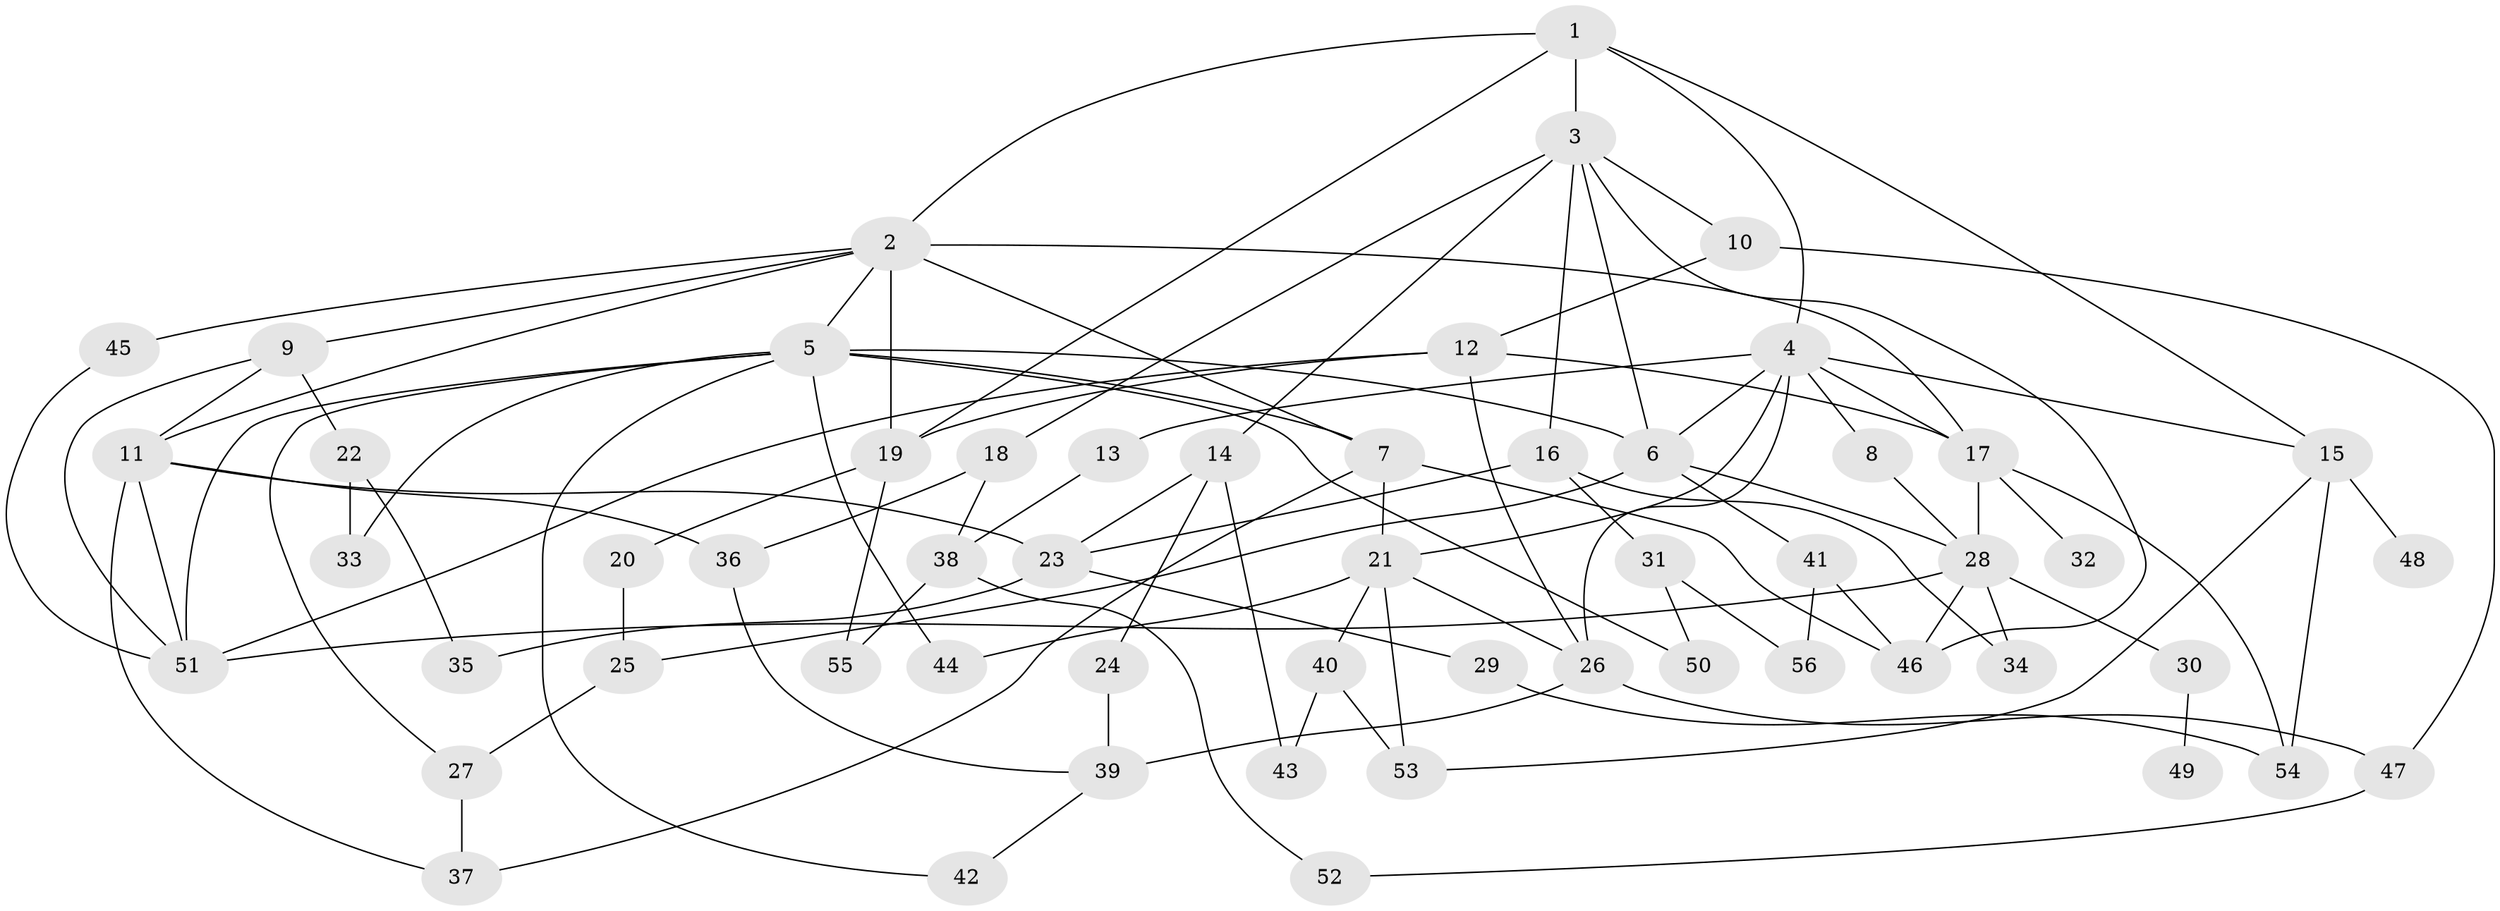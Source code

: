 // original degree distribution, {6: 0.05263157894736842, 8: 0.015037593984962405, 9: 0.007518796992481203, 5: 0.06766917293233082, 3: 0.17293233082706766, 7: 0.015037593984962405, 1: 0.21804511278195488, 2: 0.3684210526315789, 4: 0.08270676691729323}
// Generated by graph-tools (version 1.1) at 2025/49/03/04/25 22:49:16]
// undirected, 56 vertices, 102 edges
graph export_dot {
  node [color=gray90,style=filled];
  1;
  2;
  3;
  4;
  5;
  6;
  7;
  8;
  9;
  10;
  11;
  12;
  13;
  14;
  15;
  16;
  17;
  18;
  19;
  20;
  21;
  22;
  23;
  24;
  25;
  26;
  27;
  28;
  29;
  30;
  31;
  32;
  33;
  34;
  35;
  36;
  37;
  38;
  39;
  40;
  41;
  42;
  43;
  44;
  45;
  46;
  47;
  48;
  49;
  50;
  51;
  52;
  53;
  54;
  55;
  56;
  1 -- 2 [weight=1.0];
  1 -- 3 [weight=1.0];
  1 -- 4 [weight=1.0];
  1 -- 15 [weight=1.0];
  1 -- 19 [weight=1.0];
  2 -- 5 [weight=1.0];
  2 -- 7 [weight=1.0];
  2 -- 9 [weight=1.0];
  2 -- 11 [weight=1.0];
  2 -- 17 [weight=1.0];
  2 -- 19 [weight=2.0];
  2 -- 45 [weight=1.0];
  3 -- 6 [weight=1.0];
  3 -- 10 [weight=1.0];
  3 -- 14 [weight=1.0];
  3 -- 16 [weight=1.0];
  3 -- 18 [weight=1.0];
  3 -- 46 [weight=1.0];
  4 -- 6 [weight=2.0];
  4 -- 8 [weight=1.0];
  4 -- 13 [weight=1.0];
  4 -- 15 [weight=1.0];
  4 -- 17 [weight=1.0];
  4 -- 21 [weight=2.0];
  4 -- 26 [weight=2.0];
  5 -- 6 [weight=1.0];
  5 -- 7 [weight=1.0];
  5 -- 27 [weight=1.0];
  5 -- 33 [weight=1.0];
  5 -- 42 [weight=1.0];
  5 -- 44 [weight=1.0];
  5 -- 50 [weight=1.0];
  5 -- 51 [weight=1.0];
  6 -- 25 [weight=1.0];
  6 -- 28 [weight=1.0];
  6 -- 41 [weight=3.0];
  7 -- 21 [weight=1.0];
  7 -- 37 [weight=1.0];
  7 -- 46 [weight=1.0];
  8 -- 28 [weight=1.0];
  9 -- 11 [weight=1.0];
  9 -- 22 [weight=1.0];
  9 -- 51 [weight=1.0];
  10 -- 12 [weight=4.0];
  10 -- 47 [weight=1.0];
  11 -- 23 [weight=1.0];
  11 -- 36 [weight=1.0];
  11 -- 37 [weight=1.0];
  11 -- 51 [weight=1.0];
  12 -- 17 [weight=1.0];
  12 -- 19 [weight=1.0];
  12 -- 26 [weight=1.0];
  12 -- 51 [weight=2.0];
  13 -- 38 [weight=1.0];
  14 -- 23 [weight=1.0];
  14 -- 24 [weight=1.0];
  14 -- 43 [weight=1.0];
  15 -- 48 [weight=1.0];
  15 -- 53 [weight=1.0];
  15 -- 54 [weight=1.0];
  16 -- 23 [weight=1.0];
  16 -- 31 [weight=2.0];
  16 -- 34 [weight=1.0];
  17 -- 28 [weight=1.0];
  17 -- 32 [weight=1.0];
  17 -- 54 [weight=1.0];
  18 -- 36 [weight=1.0];
  18 -- 38 [weight=1.0];
  19 -- 20 [weight=2.0];
  19 -- 55 [weight=1.0];
  20 -- 25 [weight=1.0];
  21 -- 26 [weight=1.0];
  21 -- 40 [weight=2.0];
  21 -- 44 [weight=1.0];
  21 -- 53 [weight=1.0];
  22 -- 33 [weight=1.0];
  22 -- 35 [weight=2.0];
  23 -- 29 [weight=1.0];
  23 -- 35 [weight=1.0];
  24 -- 39 [weight=2.0];
  25 -- 27 [weight=2.0];
  26 -- 39 [weight=1.0];
  26 -- 47 [weight=1.0];
  27 -- 37 [weight=1.0];
  28 -- 30 [weight=1.0];
  28 -- 34 [weight=1.0];
  28 -- 46 [weight=1.0];
  28 -- 51 [weight=1.0];
  29 -- 54 [weight=1.0];
  30 -- 49 [weight=2.0];
  31 -- 50 [weight=1.0];
  31 -- 56 [weight=1.0];
  36 -- 39 [weight=1.0];
  38 -- 52 [weight=1.0];
  38 -- 55 [weight=1.0];
  39 -- 42 [weight=1.0];
  40 -- 43 [weight=1.0];
  40 -- 53 [weight=1.0];
  41 -- 46 [weight=1.0];
  41 -- 56 [weight=1.0];
  45 -- 51 [weight=1.0];
  47 -- 52 [weight=1.0];
}
